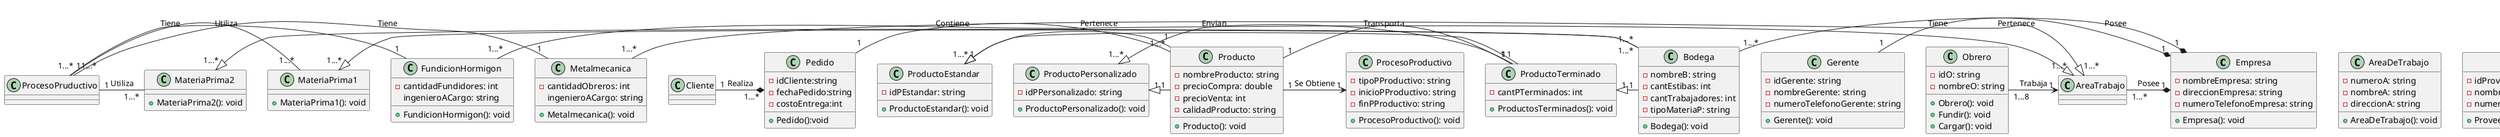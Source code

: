 @startuml yoandry

class Empresa {
  -nombreEmpresa: string
  -direccionEmpresa: string
  -numeroTelefonoEmpresa: string
  +Empresa(): void
}

class Obrero {
  -idO: string
  -nombreO: string
  +Obrero(): void
  +Fundir(): void
  +Cargar(): void
}

class AreaDeTrabajo {
  -numeroA: string
  -nombreA: string
  -direccionA: string
  +AreaDeTrabajo(): void
}

class Metalmecanica {
  -cantidadObreros: int
  ingenieroACargo: string
  +Metalmecanica(): void
}

class FundicionHormigon {
  -cantidadFundidores: int
  ingenieroACargo: string
  +FundicionHormigon(): void
}

class ProcesoProductivo {
  -tipoPProductivo: string
  -inicioPProductivo: string
  -finPProductivo: string
  +ProcesoProductivo(): void
}

class MateriaPrima1 {
  +MateriaPrima1(): void
}

class MateriaPrima2 {
  +MateriaPrima2(): void
}

class Bodega {
  -nombreB: string
  -cantEstibas: int
  -cantTrabajadores: int
  -tipoMateriaP: string
  +Bodega(): void
}

class ProductoTerminado {
  -cantPTerminados: int
  +ProductosTerminados(): void
}

class Producto {
  -nombreProducto: string
  -precioCompra: double
  -precioVenta: int
  -calidadProducto: string
  +Producto(): void
}

class ProductoEstandar {
  -idPEstandar: string
  +ProductoEstandar(): void
}

class ProductoPersonalizado {
  -idPPersonalizado: string
  +ProductoPersonalizado(): void
}

class Proveedor {
  -idProveedor: string
  -nombreProveedor: string
  -numeroTelefonoProveedor: string
  +Proveedor(): void
}

class Pedido{
-idCliente:string
-fechaPedido:string
-costoEntrega:int
+Pedido():void
}

class Gerente {
  -idGerente: string
  -nombreGerente: string
  -numeroTelefonoGerente: string
  +Gerente(): void
}


AreaTrabajo "1...*" -* "1"Empresa:Posee
Bodega"1...*" -* "1" Empresa:Posee
Gerente "1" -* "1"Empresa:Tiene
Obrero "1...8" -> "1" AreaTrabajo:Trabaja
Metalmecanica"1...*" -^ "1...*" AreaTrabajo:Pertenece
FundicionHormigon"1...*" -^ "1...*" AreaTrabajo:Pertenece
ProcesoPruductivo "1...*" - "1" Metalmecanica:Tiene
ProcesoPruductivo "1...*" - "1" FundicionHormigon:Tiene
ProcesoPruductivo "1" - "1...*" MateriaPrima1:Utiliza
ProcesoPruductivo "1" - "1...*"MateriaPrima2:Utiliza
MateriaPrima1 "1...*" ^- "1...*"Bodega
MateriaPrima2 "1...*" ^- "1...*"Bodega
ProductoTerminado "1" ^- "1"Bodega
Producto "1" -> "1"ProcesoProductivo:Se Obtiene
Producto "1" - "1"ProductoTerminado:Transporta
Pedido "1" - "1...*"Producto:Contiene
ProductoEstandar "1" ^- "1"Producto
ProductoPersonalizado "1" ^- "1"Producto
ProductoEstandar "1...*" ^- "1"ProductoTerminado
ProductoPersonalizado "1...*" ^- "1"ProductoTerminado:Envian
Cliente "1" -* "1...*"Pedido:Realiza





@enduml


